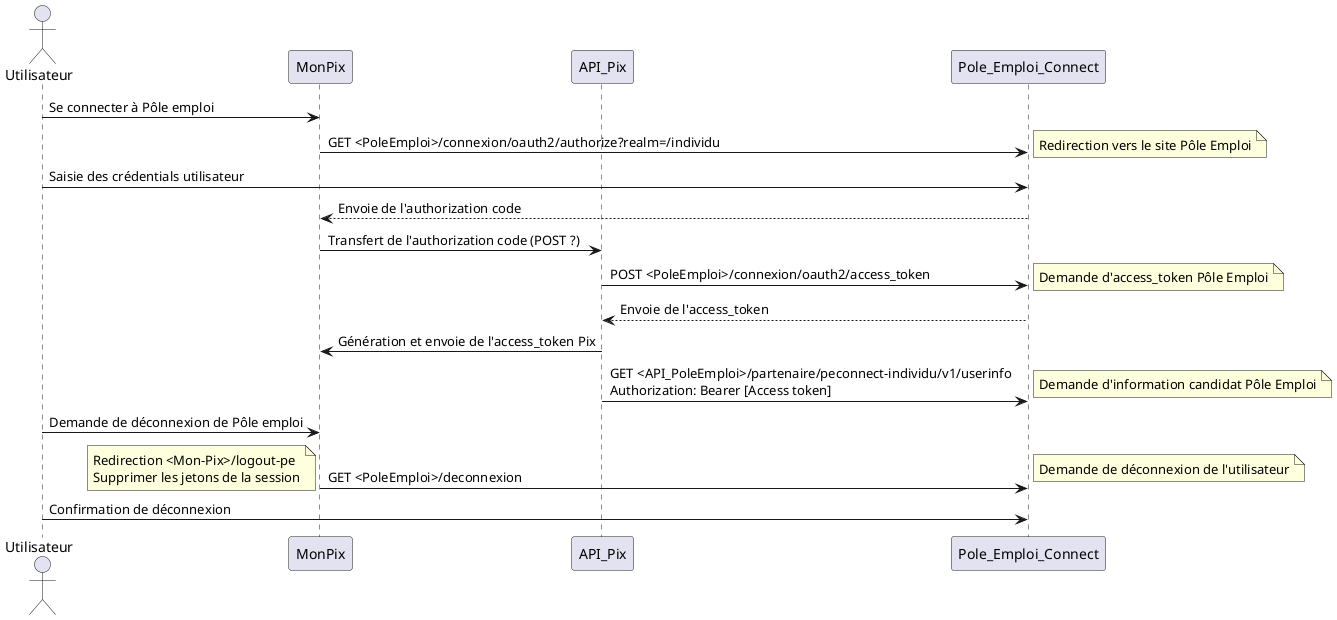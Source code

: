@startuml
actor Utilisateur
participant MonPix
participant API_Pix
participant Pole_Emploi_Connect

Utilisateur -> MonPix: Se connecter à Pôle emploi
MonPix -> Pole_Emploi_Connect: GET <PoleEmploi>/connexion/oauth2/authorize?realm=/individu
note right: Redirection vers le site Pôle Emploi
Utilisateur -> Pole_Emploi_Connect: Saisie des crédentials utilisateur
Pole_Emploi_Connect --> MonPix: Envoie de l'authorization code
MonPix -> API_Pix: Transfert de l'authorization code (POST ?)
API_Pix -> Pole_Emploi_Connect: POST <PoleEmploi>/connexion/oauth2/access_token
note right: Demande d'access_token Pôle Emploi
Pole_Emploi_Connect --> API_Pix: Envoie de l'access_token

API_Pix -> MonPix: Génération et envoie de l'access_token Pix

API_Pix -> Pole_Emploi_Connect: GET <API_PoleEmploi>/partenaire/peconnect-individu/v1/userinfo\nAuthorization: Bearer [Access token]
note right: Demande d'information candidat Pôle Emploi

Utilisateur -> MonPix: Demande de déconnexion de Pôle emploi
MonPix -> Pole_Emploi_Connect: GET <PoleEmploi>/deconnexion
note right: Demande de déconnexion de l'utilisateur
note left: Redirection <Mon-Pix>/logout-pe\nSupprimer les jetons de la session

Utilisateur -> Pole_Emploi_Connect: Confirmation de déconnexion

@enduml
